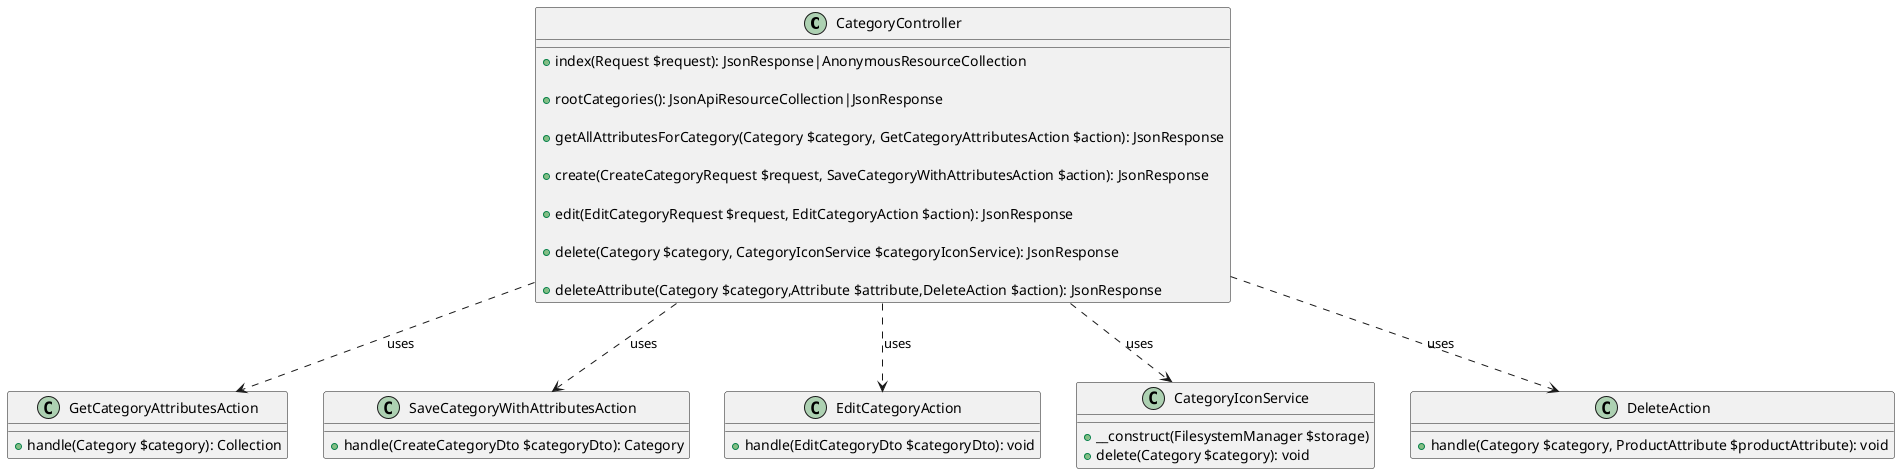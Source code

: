 @startuml

class CategoryController {
    + index(Request $request): JsonResponse|AnonymousResourceCollection

    + rootCategories(): JsonApiResourceCollection|JsonResponse

    + getAllAttributesForCategory(Category $category, GetCategoryAttributesAction $action): JsonResponse

    + create(CreateCategoryRequest $request, SaveCategoryWithAttributesAction $action): JsonResponse

    + edit(EditCategoryRequest $request, EditCategoryAction $action): JsonResponse

    + delete(Category $category, CategoryIconService $categoryIconService): JsonResponse

    + deleteAttribute(Category $category,Attribute $attribute,DeleteAction $action): JsonResponse
}

class GetCategoryAttributesAction {
    + handle(Category $category): Collection
}

class SaveCategoryWithAttributesAction {
    + handle(CreateCategoryDto $categoryDto): Category
}

class EditCategoryAction {
    + handle(EditCategoryDto $categoryDto): void
}

class CategoryIconService {
    + __construct(FilesystemManager $storage)
    + delete(Category $category): void
}

class DeleteAction {
    + handle(Category $category, ProductAttribute $productAttribute): void
}

CategoryController ..> GetCategoryAttributesAction : uses
CategoryController ..> SaveCategoryWithAttributesAction : uses
CategoryController ..> EditCategoryAction : uses
CategoryController ..> CategoryIconService : uses
CategoryController ..> DeleteAction : uses
@enduml